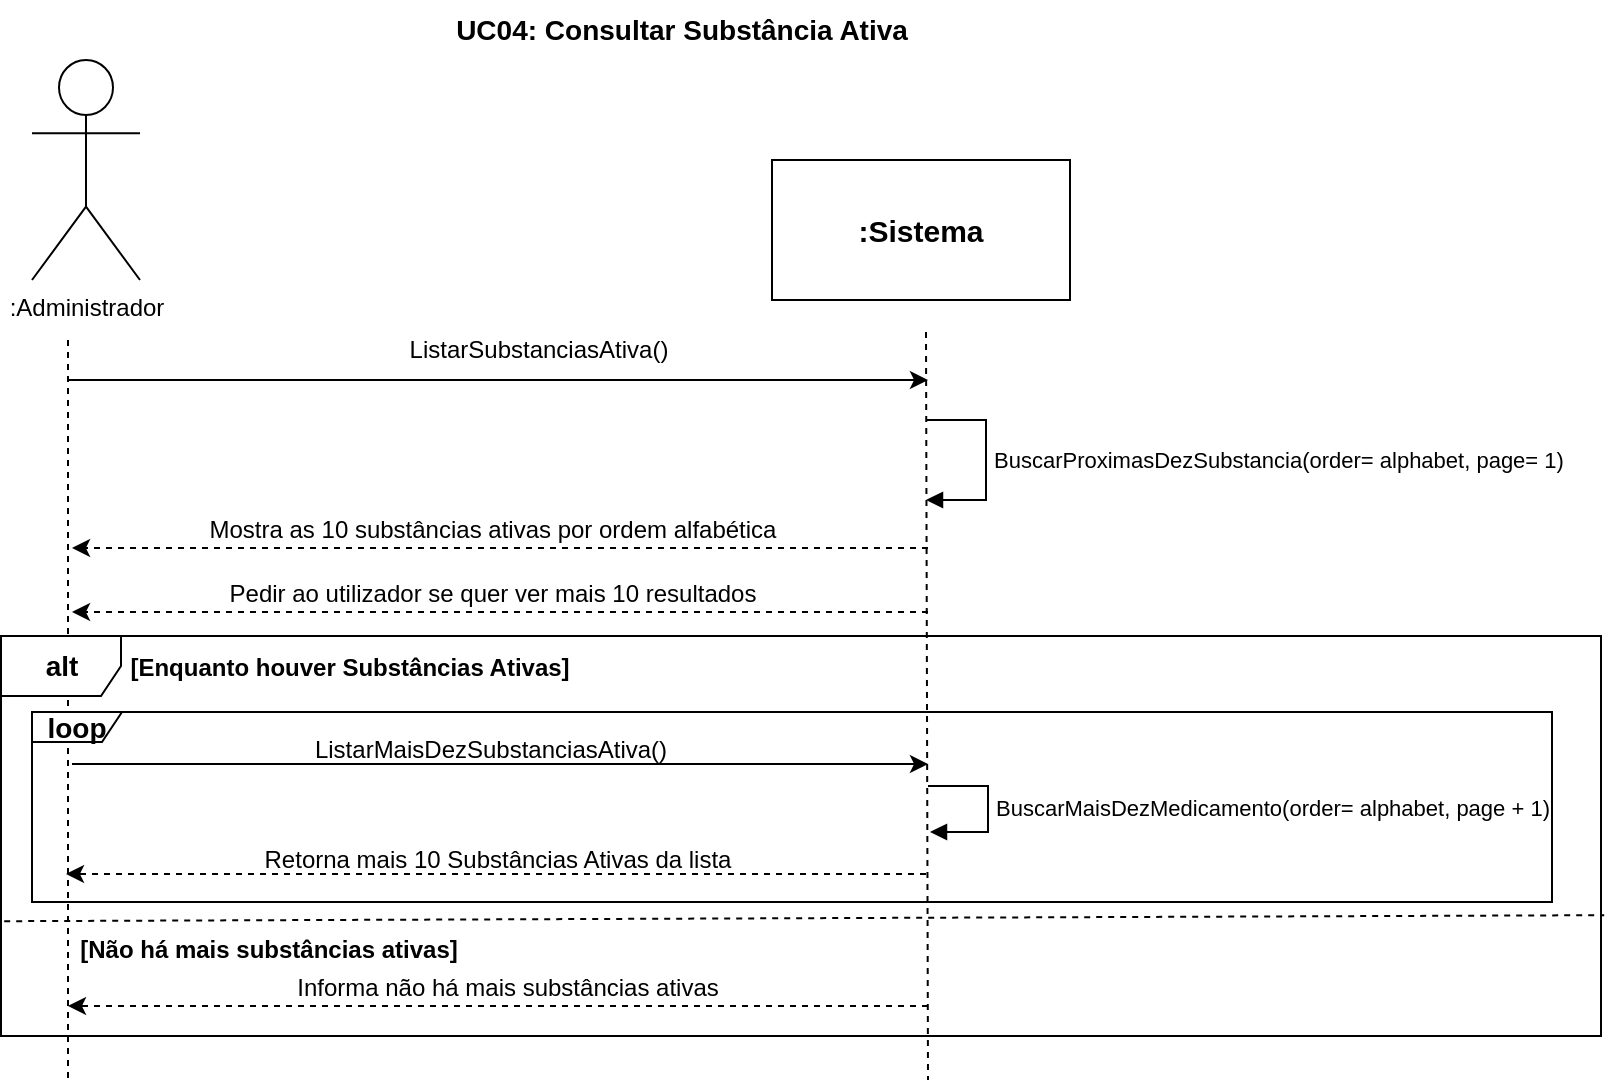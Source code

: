 <mxfile version="22.0.2" type="device">
  <diagram name="Page-1" id="5ZZPXkkkmvZoAoPfYjoD">
    <mxGraphModel dx="955" dy="713" grid="1" gridSize="10" guides="1" tooltips="1" connect="1" arrows="1" fold="1" page="1" pageScale="1" pageWidth="827" pageHeight="1169" math="0" shadow="0">
      <root>
        <mxCell id="0" />
        <mxCell id="1" parent="0" />
        <mxCell id="P1hcf5iz_HZhvlH5lLM3-1" value="UC04: Consultar Substância Ativa" style="text;html=1;strokeColor=none;fillColor=none;align=center;verticalAlign=middle;whiteSpace=wrap;rounded=0;fontSize=14;fontStyle=1" parent="1" vertex="1">
          <mxGeometry x="224" y="10" width="246" height="30" as="geometry" />
        </mxCell>
        <mxCell id="P1hcf5iz_HZhvlH5lLM3-2" value=":Administrador" style="shape=umlActor;verticalLabelPosition=bottom;verticalAlign=top;html=1;outlineConnect=0;" parent="1" vertex="1">
          <mxGeometry x="22" y="40" width="54" height="110" as="geometry" />
        </mxCell>
        <mxCell id="P1hcf5iz_HZhvlH5lLM3-3" value=":Sistema" style="rounded=0;whiteSpace=wrap;html=1;strokeWidth=1;fontSize=15;fontStyle=1" parent="1" vertex="1">
          <mxGeometry x="392" y="90" width="149" height="70" as="geometry" />
        </mxCell>
        <mxCell id="P1hcf5iz_HZhvlH5lLM3-4" value="" style="endArrow=none;dashed=1;html=1;rounded=0;" parent="1" edge="1">
          <mxGeometry width="50" height="50" relative="1" as="geometry">
            <mxPoint x="40" y="180" as="sourcePoint" />
            <mxPoint x="40" y="550" as="targetPoint" />
          </mxGeometry>
        </mxCell>
        <mxCell id="P1hcf5iz_HZhvlH5lLM3-5" value="" style="endArrow=none;dashed=1;html=1;rounded=0;" parent="1" edge="1">
          <mxGeometry width="50" height="50" relative="1" as="geometry">
            <mxPoint x="469" y="176" as="sourcePoint" />
            <mxPoint x="470" y="550" as="targetPoint" />
          </mxGeometry>
        </mxCell>
        <mxCell id="P1hcf5iz_HZhvlH5lLM3-6" value="" style="endArrow=classic;html=1;rounded=0;" parent="1" edge="1">
          <mxGeometry width="50" height="50" relative="1" as="geometry">
            <mxPoint x="40" y="200" as="sourcePoint" />
            <mxPoint x="470" y="200" as="targetPoint" />
          </mxGeometry>
        </mxCell>
        <mxCell id="P1hcf5iz_HZhvlH5lLM3-7" value="ListarSubstanciasAtiva()" style="text;html=1;strokeColor=none;fillColor=none;align=center;verticalAlign=middle;whiteSpace=wrap;rounded=0;" parent="1" vertex="1">
          <mxGeometry x="206" y="170" width="139" height="30" as="geometry" />
        </mxCell>
        <mxCell id="P1hcf5iz_HZhvlH5lLM3-13" value="" style="endArrow=classic;html=1;rounded=0;dashed=1;" parent="1" edge="1">
          <mxGeometry width="50" height="50" relative="1" as="geometry">
            <mxPoint x="470" y="284" as="sourcePoint" />
            <mxPoint x="42" y="284" as="targetPoint" />
          </mxGeometry>
        </mxCell>
        <mxCell id="P1hcf5iz_HZhvlH5lLM3-14" value="Mostra as 10 substâncias ativas por ordem alfabética" style="text;html=1;strokeColor=none;fillColor=none;align=center;verticalAlign=middle;whiteSpace=wrap;rounded=0;" parent="1" vertex="1">
          <mxGeometry x="100" y="260" width="305" height="30" as="geometry" />
        </mxCell>
        <mxCell id="P1hcf5iz_HZhvlH5lLM3-29" value="BuscarProximasDezSubstancia(order= alphabet, page= 1)" style="html=1;align=left;spacingLeft=2;endArrow=block;rounded=0;edgeStyle=orthogonalEdgeStyle;curved=0;rounded=0;" parent="1" edge="1">
          <mxGeometry relative="1" as="geometry">
            <mxPoint x="469" y="220" as="sourcePoint" />
            <Array as="points">
              <mxPoint x="499" y="220" />
              <mxPoint x="499" y="260" />
              <mxPoint x="474" y="260" />
            </Array>
            <mxPoint x="469" y="260" as="targetPoint" />
            <mxPoint as="offset" />
          </mxGeometry>
        </mxCell>
        <mxCell id="7PkcliosJSRucVR_OeXv-1" value="" style="endArrow=classic;html=1;rounded=0;dashed=1;" edge="1" parent="1">
          <mxGeometry width="50" height="50" relative="1" as="geometry">
            <mxPoint x="470" y="316" as="sourcePoint" />
            <mxPoint x="42" y="316" as="targetPoint" />
          </mxGeometry>
        </mxCell>
        <mxCell id="7PkcliosJSRucVR_OeXv-2" value="Pedir ao utilizador se quer ver mais 10 resultados" style="text;html=1;strokeColor=none;fillColor=none;align=center;verticalAlign=middle;whiteSpace=wrap;rounded=0;" vertex="1" parent="1">
          <mxGeometry x="100" y="292" width="305" height="30" as="geometry" />
        </mxCell>
        <mxCell id="7PkcliosJSRucVR_OeXv-3" value="[Não há mais substâncias ativas]" style="text;html=1;strokeColor=none;fillColor=none;align=center;verticalAlign=middle;whiteSpace=wrap;rounded=0;fontStyle=1;fontSize=12;" vertex="1" parent="1">
          <mxGeometry x="40" y="470" width="201" height="30" as="geometry" />
        </mxCell>
        <mxCell id="7PkcliosJSRucVR_OeXv-4" value="" style="endArrow=classic;html=1;rounded=0;" edge="1" parent="1">
          <mxGeometry width="50" height="50" relative="1" as="geometry">
            <mxPoint x="42" y="392" as="sourcePoint" />
            <mxPoint x="470" y="392" as="targetPoint" />
          </mxGeometry>
        </mxCell>
        <mxCell id="7PkcliosJSRucVR_OeXv-5" value="ListarMaisDezSubstanciasAtiva()" style="text;html=1;strokeColor=none;fillColor=none;align=center;verticalAlign=middle;whiteSpace=wrap;rounded=0;" vertex="1" parent="1">
          <mxGeometry x="150" y="370" width="203" height="30" as="geometry" />
        </mxCell>
        <mxCell id="7PkcliosJSRucVR_OeXv-6" value="" style="endArrow=classic;html=1;rounded=0;dashed=1;" edge="1" parent="1">
          <mxGeometry width="50" height="50" relative="1" as="geometry">
            <mxPoint x="469" y="447" as="sourcePoint" />
            <mxPoint x="39" y="447" as="targetPoint" />
          </mxGeometry>
        </mxCell>
        <mxCell id="7PkcliosJSRucVR_OeXv-7" value="BuscarMaisDezMedicamento(order= alphabet, page + 1)" style="html=1;align=left;spacingLeft=2;endArrow=block;rounded=0;edgeStyle=orthogonalEdgeStyle;curved=0;rounded=0;" edge="1" parent="1">
          <mxGeometry relative="1" as="geometry">
            <mxPoint x="470" y="403" as="sourcePoint" />
            <Array as="points">
              <mxPoint x="500" y="403" />
              <mxPoint x="500" y="426" />
            </Array>
            <mxPoint x="471" y="426" as="targetPoint" />
          </mxGeometry>
        </mxCell>
        <mxCell id="7PkcliosJSRucVR_OeXv-8" value="[Enquanto houver Substâncias Ativas]" style="text;html=1;strokeColor=none;fillColor=none;align=center;verticalAlign=middle;whiteSpace=wrap;rounded=0;fontStyle=1;fontSize=12;" vertex="1" parent="1">
          <mxGeometry x="68" y="329" width="226" height="30" as="geometry" />
        </mxCell>
        <mxCell id="7PkcliosJSRucVR_OeXv-9" value="&lt;b&gt;&lt;font style=&quot;font-size: 14px;&quot;&gt;loop&lt;/font&gt;&lt;/b&gt;" style="shape=umlFrame;whiteSpace=wrap;html=1;pointerEvents=0;width=45;height=15;" vertex="1" parent="1">
          <mxGeometry x="22" y="366" width="760" height="95" as="geometry" />
        </mxCell>
        <mxCell id="7PkcliosJSRucVR_OeXv-10" value="Informa não há mais substâncias ativas" style="text;html=1;strokeColor=none;fillColor=none;align=center;verticalAlign=middle;whiteSpace=wrap;rounded=0;" vertex="1" parent="1">
          <mxGeometry x="130" y="494" width="260" height="20" as="geometry" />
        </mxCell>
        <mxCell id="7PkcliosJSRucVR_OeXv-11" value="" style="endArrow=classic;html=1;rounded=0;dashed=1;" edge="1" parent="1">
          <mxGeometry width="50" height="50" relative="1" as="geometry">
            <mxPoint x="470" y="513" as="sourcePoint" />
            <mxPoint x="40" y="513" as="targetPoint" />
          </mxGeometry>
        </mxCell>
        <mxCell id="7PkcliosJSRucVR_OeXv-12" value="Retorna mais 10 Substâncias Ativas da lista" style="text;html=1;strokeColor=none;fillColor=none;align=center;verticalAlign=middle;whiteSpace=wrap;rounded=0;" vertex="1" parent="1">
          <mxGeometry x="75" y="425" width="360" height="30" as="geometry" />
        </mxCell>
        <mxCell id="7PkcliosJSRucVR_OeXv-13" value="&lt;b&gt;&lt;font style=&quot;font-size: 14px;&quot;&gt;alt&lt;/font&gt;&lt;/b&gt;" style="shape=umlFrame;whiteSpace=wrap;html=1;pointerEvents=0;" vertex="1" parent="1">
          <mxGeometry x="6.5" y="328" width="800" height="200" as="geometry" />
        </mxCell>
        <mxCell id="7PkcliosJSRucVR_OeXv-14" value="" style="endArrow=none;dashed=1;html=1;rounded=0;exitX=0.002;exitY=0.713;exitDx=0;exitDy=0;exitPerimeter=0;entryX=1.002;entryY=0.698;entryDx=0;entryDy=0;entryPerimeter=0;" edge="1" parent="1" target="7PkcliosJSRucVR_OeXv-13" source="7PkcliosJSRucVR_OeXv-13">
          <mxGeometry width="50" height="50" relative="1" as="geometry">
            <mxPoint x="22.215" y="724.25" as="sourcePoint" />
            <mxPoint x="807.215" y="724.75" as="targetPoint" />
          </mxGeometry>
        </mxCell>
      </root>
    </mxGraphModel>
  </diagram>
</mxfile>
